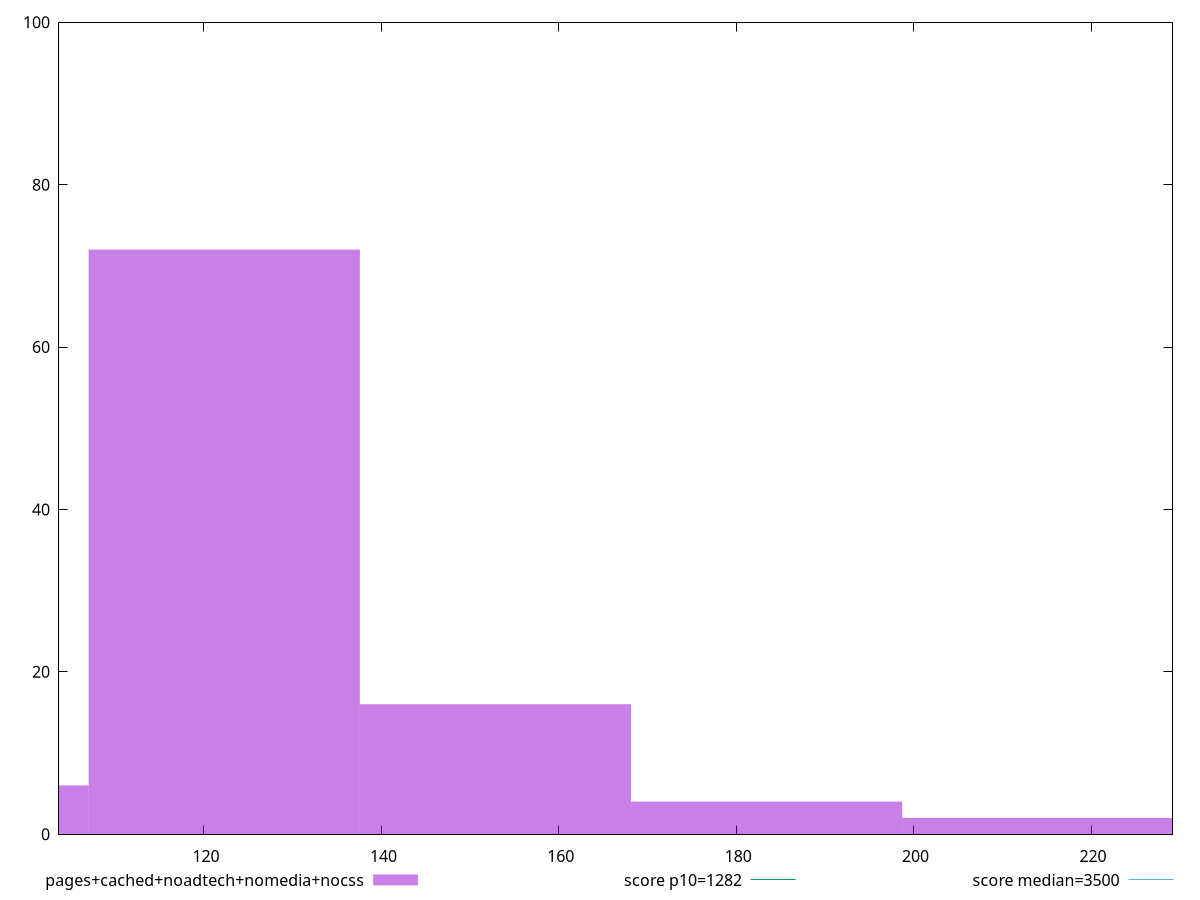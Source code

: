 reset

$pagesCachedNoadtechNomediaNocss <<EOF
122.28706046087378 72
91.71529534565533 6
152.85882557609222 16
183.43059069131067 4
214.0023558065291 2
EOF

set key outside below
set boxwidth 30.571765115218444
set xrange [103.65599999999998:229.18399999999997]
set yrange [0:100]
set trange [0:100]
set style fill transparent solid 0.5 noborder

set parametric
set terminal svg size 640, 490 enhanced background rgb 'white'
set output "report_00009_2021-02-08T22-37-41.559Z/bootup-time/comparison/histogram/4_vs_5.svg"

plot $pagesCachedNoadtechNomediaNocss title "pages+cached+noadtech+nomedia+nocss" with boxes, \
     1282,t title "score p10=1282", \
     3500,t title "score median=3500"

reset

